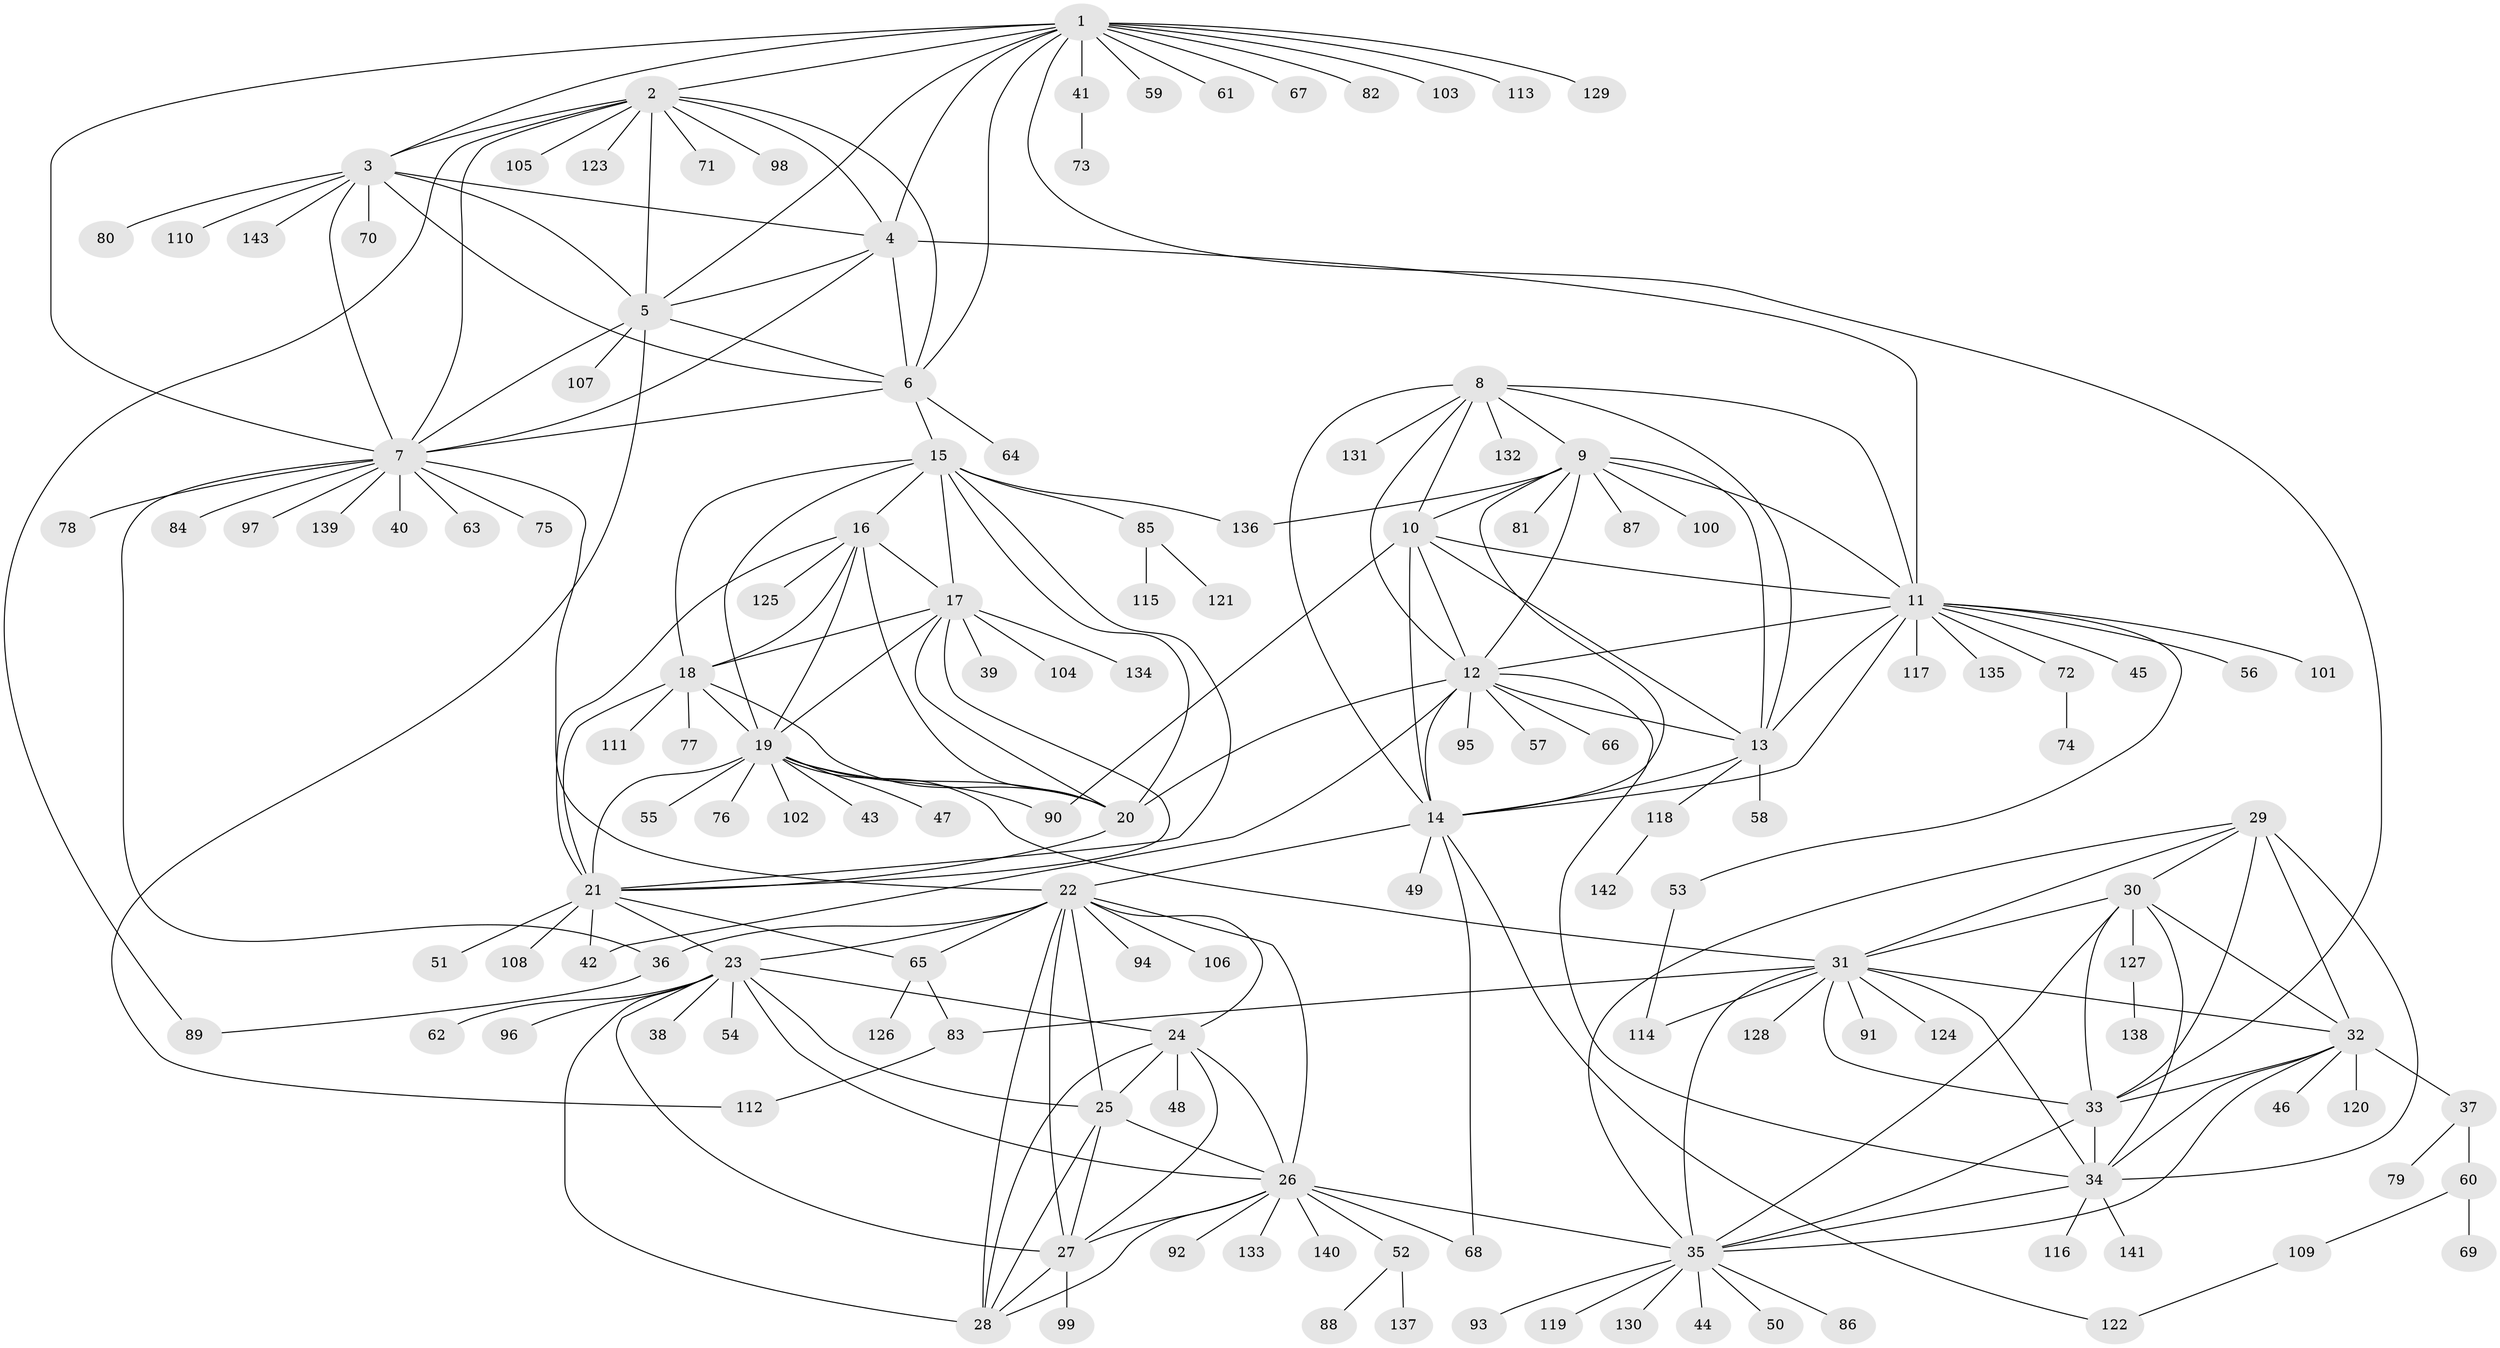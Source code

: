 // Generated by graph-tools (version 1.1) at 2025/15/03/09/25 04:15:52]
// undirected, 143 vertices, 234 edges
graph export_dot {
graph [start="1"]
  node [color=gray90,style=filled];
  1;
  2;
  3;
  4;
  5;
  6;
  7;
  8;
  9;
  10;
  11;
  12;
  13;
  14;
  15;
  16;
  17;
  18;
  19;
  20;
  21;
  22;
  23;
  24;
  25;
  26;
  27;
  28;
  29;
  30;
  31;
  32;
  33;
  34;
  35;
  36;
  37;
  38;
  39;
  40;
  41;
  42;
  43;
  44;
  45;
  46;
  47;
  48;
  49;
  50;
  51;
  52;
  53;
  54;
  55;
  56;
  57;
  58;
  59;
  60;
  61;
  62;
  63;
  64;
  65;
  66;
  67;
  68;
  69;
  70;
  71;
  72;
  73;
  74;
  75;
  76;
  77;
  78;
  79;
  80;
  81;
  82;
  83;
  84;
  85;
  86;
  87;
  88;
  89;
  90;
  91;
  92;
  93;
  94;
  95;
  96;
  97;
  98;
  99;
  100;
  101;
  102;
  103;
  104;
  105;
  106;
  107;
  108;
  109;
  110;
  111;
  112;
  113;
  114;
  115;
  116;
  117;
  118;
  119;
  120;
  121;
  122;
  123;
  124;
  125;
  126;
  127;
  128;
  129;
  130;
  131;
  132;
  133;
  134;
  135;
  136;
  137;
  138;
  139;
  140;
  141;
  142;
  143;
  1 -- 2;
  1 -- 3;
  1 -- 4;
  1 -- 5;
  1 -- 6;
  1 -- 7;
  1 -- 33;
  1 -- 41;
  1 -- 59;
  1 -- 61;
  1 -- 67;
  1 -- 82;
  1 -- 103;
  1 -- 113;
  1 -- 129;
  2 -- 3;
  2 -- 4;
  2 -- 5;
  2 -- 6;
  2 -- 7;
  2 -- 71;
  2 -- 89;
  2 -- 98;
  2 -- 105;
  2 -- 123;
  3 -- 4;
  3 -- 5;
  3 -- 6;
  3 -- 7;
  3 -- 70;
  3 -- 80;
  3 -- 110;
  3 -- 143;
  4 -- 5;
  4 -- 6;
  4 -- 7;
  4 -- 11;
  5 -- 6;
  5 -- 7;
  5 -- 107;
  5 -- 112;
  6 -- 7;
  6 -- 15;
  6 -- 64;
  7 -- 22;
  7 -- 36;
  7 -- 40;
  7 -- 63;
  7 -- 75;
  7 -- 78;
  7 -- 84;
  7 -- 97;
  7 -- 139;
  8 -- 9;
  8 -- 10;
  8 -- 11;
  8 -- 12;
  8 -- 13;
  8 -- 14;
  8 -- 131;
  8 -- 132;
  9 -- 10;
  9 -- 11;
  9 -- 12;
  9 -- 13;
  9 -- 14;
  9 -- 81;
  9 -- 87;
  9 -- 100;
  9 -- 136;
  10 -- 11;
  10 -- 12;
  10 -- 13;
  10 -- 14;
  10 -- 90;
  11 -- 12;
  11 -- 13;
  11 -- 14;
  11 -- 45;
  11 -- 53;
  11 -- 56;
  11 -- 72;
  11 -- 101;
  11 -- 117;
  11 -- 135;
  12 -- 13;
  12 -- 14;
  12 -- 20;
  12 -- 34;
  12 -- 42;
  12 -- 57;
  12 -- 66;
  12 -- 95;
  13 -- 14;
  13 -- 58;
  13 -- 118;
  14 -- 22;
  14 -- 49;
  14 -- 68;
  14 -- 122;
  15 -- 16;
  15 -- 17;
  15 -- 18;
  15 -- 19;
  15 -- 20;
  15 -- 21;
  15 -- 85;
  15 -- 136;
  16 -- 17;
  16 -- 18;
  16 -- 19;
  16 -- 20;
  16 -- 21;
  16 -- 125;
  17 -- 18;
  17 -- 19;
  17 -- 20;
  17 -- 21;
  17 -- 39;
  17 -- 104;
  17 -- 134;
  18 -- 19;
  18 -- 20;
  18 -- 21;
  18 -- 77;
  18 -- 111;
  19 -- 20;
  19 -- 21;
  19 -- 31;
  19 -- 43;
  19 -- 47;
  19 -- 55;
  19 -- 76;
  19 -- 90;
  19 -- 102;
  20 -- 21;
  21 -- 23;
  21 -- 42;
  21 -- 51;
  21 -- 65;
  21 -- 108;
  22 -- 23;
  22 -- 24;
  22 -- 25;
  22 -- 26;
  22 -- 27;
  22 -- 28;
  22 -- 36;
  22 -- 65;
  22 -- 94;
  22 -- 106;
  23 -- 24;
  23 -- 25;
  23 -- 26;
  23 -- 27;
  23 -- 28;
  23 -- 38;
  23 -- 54;
  23 -- 62;
  23 -- 96;
  24 -- 25;
  24 -- 26;
  24 -- 27;
  24 -- 28;
  24 -- 48;
  25 -- 26;
  25 -- 27;
  25 -- 28;
  26 -- 27;
  26 -- 28;
  26 -- 35;
  26 -- 52;
  26 -- 68;
  26 -- 92;
  26 -- 133;
  26 -- 140;
  27 -- 28;
  27 -- 99;
  29 -- 30;
  29 -- 31;
  29 -- 32;
  29 -- 33;
  29 -- 34;
  29 -- 35;
  30 -- 31;
  30 -- 32;
  30 -- 33;
  30 -- 34;
  30 -- 35;
  30 -- 127;
  31 -- 32;
  31 -- 33;
  31 -- 34;
  31 -- 35;
  31 -- 83;
  31 -- 91;
  31 -- 114;
  31 -- 124;
  31 -- 128;
  32 -- 33;
  32 -- 34;
  32 -- 35;
  32 -- 37;
  32 -- 46;
  32 -- 120;
  33 -- 34;
  33 -- 35;
  34 -- 35;
  34 -- 116;
  34 -- 141;
  35 -- 44;
  35 -- 50;
  35 -- 86;
  35 -- 93;
  35 -- 119;
  35 -- 130;
  36 -- 89;
  37 -- 60;
  37 -- 79;
  41 -- 73;
  52 -- 88;
  52 -- 137;
  53 -- 114;
  60 -- 69;
  60 -- 109;
  65 -- 83;
  65 -- 126;
  72 -- 74;
  83 -- 112;
  85 -- 115;
  85 -- 121;
  109 -- 122;
  118 -- 142;
  127 -- 138;
}
